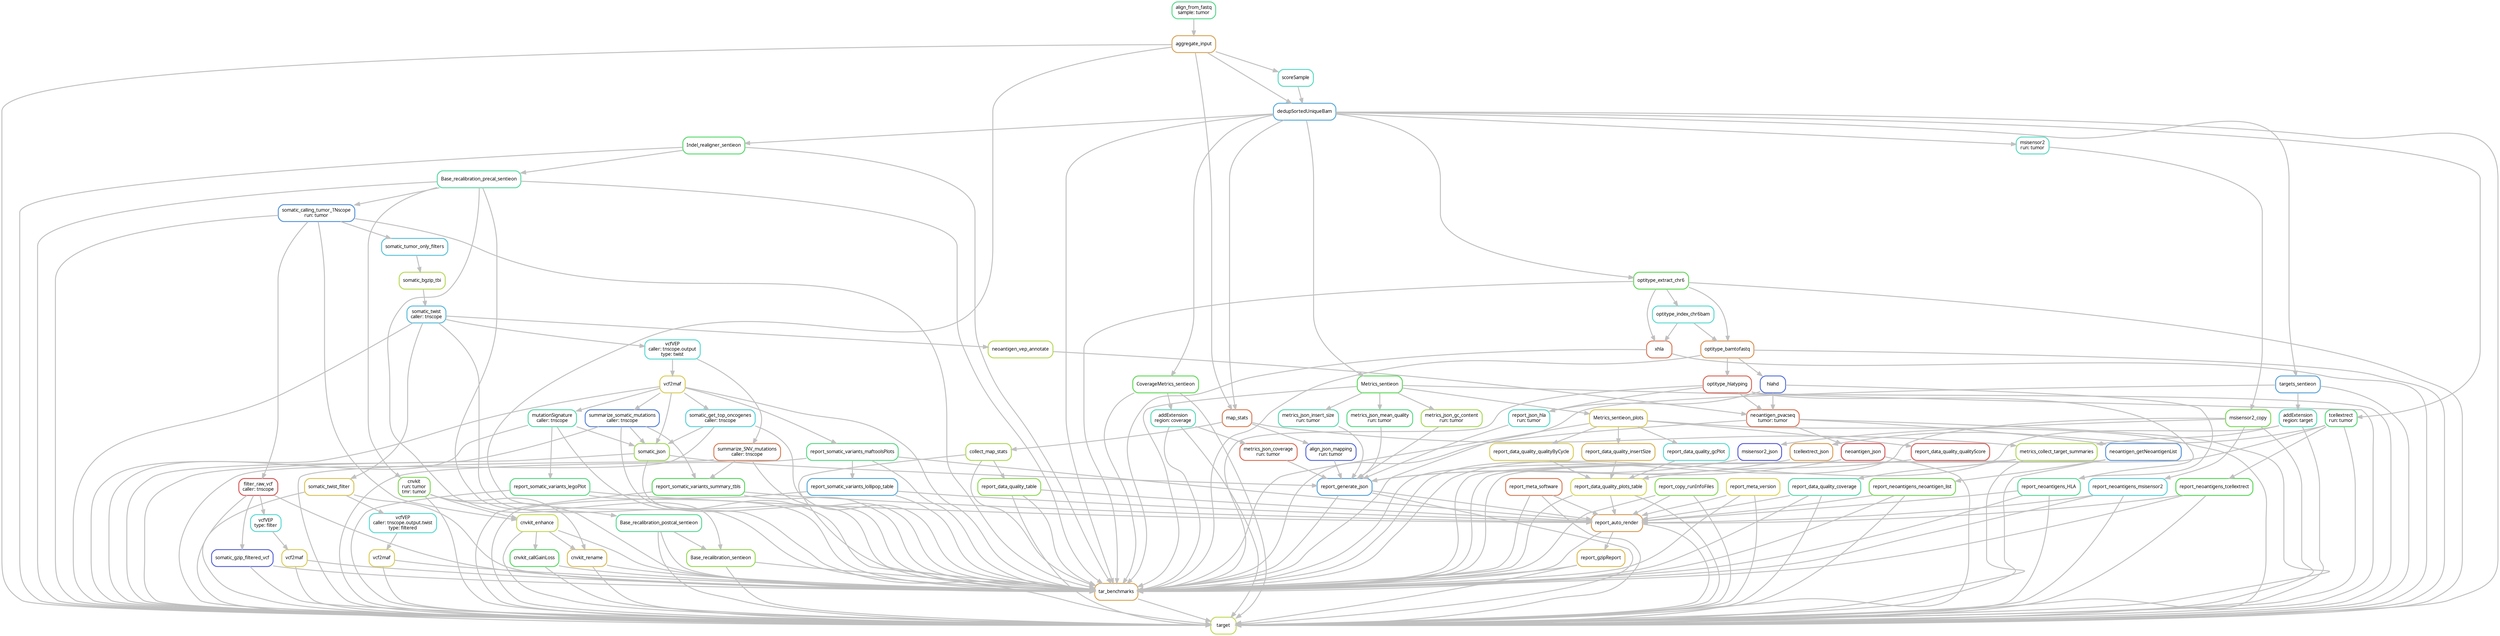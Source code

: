 digraph snakemake_dag {
    graph[bgcolor=white, margin=0];
    node[shape=box, style=rounded, fontname=sans,                 fontsize=10, penwidth=2];
    edge[penwidth=2, color=grey];
	0[label = "target", color = "0.20 0.6 0.85", style="rounded"];
	1[label = "aggregate_input", color = "0.10 0.6 0.85", style="rounded"];
	2[label = "align_from_fastq\nsample: tumor", color = "0.40 0.6 0.85", style="rounded"];
	3[label = "dedupSortedUniqueBam", color = "0.56 0.6 0.85", style="rounded"];
	4[label = "scoreSample", color = "0.47 0.6 0.85", style="rounded"];
	5[label = "collect_map_stats", color = "0.22 0.6 0.85", style="rounded"];
	6[label = "map_stats", color = "0.05 0.6 0.85", style="rounded"];
	7[label = "Metrics_sentieon", color = "0.33 0.6 0.85", style="rounded"];
	8[label = "Metrics_sentieon_plots", color = "0.15 0.6 0.85", style="rounded"];
	9[label = "metrics_collect_target_summaries", color = "0.22 0.6 0.85", style="rounded"];
	10[label = "addExtension\nregion: target", color = "0.46 0.6 0.85", style="rounded"];
	11[label = "targets_sentieon", color = "0.57 0.6 0.85", style="rounded"];
	12[label = "Indel_realigner_sentieon", color = "0.36 0.6 0.85", style="rounded"];
	13[label = "Base_recalibration_precal_sentieon", color = "0.43 0.6 0.85", style="rounded"];
	14[label = "Base_recalibration_postcal_sentieon", color = "0.41 0.6 0.85", style="rounded"];
	15[label = "Base_recalibration_sentieon", color = "0.25 0.6 0.85", style="rounded"];
	16[label = "somatic_calling_tumor_TNscope\nrun: tumor", color = "0.59 0.6 0.85", style="rounded"];
	17[label = "somatic_twist\ncaller: tnscope", color = "0.54 0.6 0.85", style="rounded"];
	18[label = "somatic_bgzip_tbi", color = "0.21 0.6 0.85", style="rounded"];
	19[label = "somatic_tumor_only_filters", color = "0.53 0.6 0.85", style="rounded"];
	20[label = "vcf2maf", color = "0.15 0.6 0.85", style="rounded"];
	21[label = "vcfVEP\ncaller: tnscope.output\ntype: twist", color = "0.49 0.6 0.85", style="rounded"];
	22[label = "somatic_twist_filter", color = "0.14 0.6 0.85", style="rounded"];
	23[label = "vcf2maf", color = "0.15 0.6 0.85", style="rounded"];
	24[label = "vcfVEP\ncaller: tnscope.output.twist\ntype: filtered", color = "0.49 0.6 0.85", style="rounded"];
	25[label = "filter_raw_vcf\ncaller: tnscope", color = "0.00 0.6 0.85", style="rounded"];
	26[label = "somatic_gzip_filtered_vcf", color = "0.65 0.6 0.85", style="rounded"];
	27[label = "vcf2maf", color = "0.15 0.6 0.85", style="rounded"];
	28[label = "vcfVEP\ntype: filter", color = "0.49 0.6 0.85", style="rounded"];
	29[label = "mutationSignature\ncaller: tnscope", color = "0.44 0.6 0.85", style="rounded"];
	30[label = "summarize_SNV_mutations\ncaller: tnscope", color = "0.05 0.6 0.85", style="rounded"];
	31[label = "summarize_somatic_mutations\ncaller: tnscope", color = "0.61 0.6 0.85", style="rounded"];
	32[label = "somatic_get_top_oncogenes\ncaller: tnscope", color = "0.51 0.6 0.85", style="rounded"];
	33[label = "somatic_json", color = "0.24 0.6 0.85", style="rounded"];
	34[label = "cnvkit\nrun: tumor\ntmr: tumor", color = "0.28 0.6 0.85", style="rounded"];
	35[label = "cnvkit_enhance", color = "0.19 0.6 0.85", style="rounded"];
	36[label = "cnvkit_callGainLoss", color = "0.35 0.6 0.85", style="rounded"];
	37[label = "cnvkit_rename", color = "0.13 0.6 0.85", style="rounded"];
	38[label = "neoantigen_pvacseq\ntumor: tumor", color = "0.04 0.6 0.85", style="rounded"];
	39[label = "neoantigen_vep_annotate", color = "0.21 0.6 0.85", style="rounded"];
	40[label = "optitype_hlatyping", color = "0.02 0.6 0.85", style="rounded"];
	41[label = "optitype_bamtofastq", color = "0.08 0.6 0.85", style="rounded"];
	42[label = "optitype_extract_chr6", color = "0.32 0.6 0.85", style="rounded"];
	43[label = "optitype_index_chr6bam", color = "0.49 0.6 0.85", style="rounded"];
	44[label = "hlahd", color = "0.63 0.6 0.85", style="rounded"];
	45[label = "neoantigen_getNeoantigenList", color = "0.59 0.6 0.85", style="rounded"];
	46[label = "neoantigen_json", color = "0.00 0.6 0.85", style="rounded"];
	47[label = "msisensor2_copy", color = "0.29 0.6 0.85", style="rounded"];
	48[label = "msisensor2\nrun: tumor", color = "0.47 0.6 0.85", style="rounded"];
	49[label = "tcellextrect\nrun: tumor", color = "0.38 0.6 0.85", style="rounded"];
	50[label = "CoverageMetrics_sentieon", color = "0.32 0.6 0.85", style="rounded"];
	51[label = "addExtension\nregion: coverage", color = "0.46 0.6 0.85", style="rounded"];
	52[label = "xhla", color = "0.04 0.6 0.85", style="rounded"];
	53[label = "report_copy_runInfoFiles", color = "0.27 0.6 0.85", style="rounded"];
	54[label = "report_meta_version", color = "0.16 0.6 0.85", style="rounded"];
	55[label = "report_meta_software", color = "0.05 0.6 0.85", style="rounded"];
	56[label = "report_data_quality_table", color = "0.26 0.6 0.85", style="rounded"];
	57[label = "report_data_quality_plots_table", color = "0.17 0.6 0.85", style="rounded"];
	58[label = "report_data_quality_gcPlot", color = "0.49 0.6 0.85", style="rounded"];
	59[label = "report_data_quality_qualityScore", color = "0.01 0.6 0.85", style="rounded"];
	60[label = "report_data_quality_qualityByCycle", color = "0.15 0.6 0.85", style="rounded"];
	61[label = "report_data_quality_insertSize", color = "0.12 0.6 0.85", style="rounded"];
	62[label = "report_data_quality_coverage", color = "0.44 0.6 0.85", style="rounded"];
	63[label = "report_somatic_variants_maftoolsPlots", color = "0.39 0.6 0.85", style="rounded"];
	64[label = "report_somatic_variants_summary_tbls", color = "0.34 0.6 0.85", style="rounded"];
	65[label = "report_somatic_variants_legoPlot", color = "0.39 0.6 0.85", style="rounded"];
	66[label = "report_somatic_variants_lollipop_table", color = "0.56 0.6 0.85", style="rounded"];
	67[label = "report_neoantigens_HLA", color = "0.42 0.6 0.85", style="rounded"];
	68[label = "report_neoantigens_neoantigen_list", color = "0.29 0.6 0.85", style="rounded"];
	69[label = "report_neoantigens_tcellextrect", color = "0.33 0.6 0.85", style="rounded"];
	70[label = "report_neoantigens_msisensor2", color = "0.51 0.6 0.85", style="rounded"];
	71[label = "report_generate_json", color = "0.57 0.6 0.85", style="rounded"];
	72[label = "align_json_mapping\nrun: tumor", color = "0.64 0.6 0.85", style="rounded"];
	73[label = "metrics_json_coverage\nrun: tumor", color = "0.03 0.6 0.85", style="rounded"];
	74[label = "metrics_json_gc_content\nrun: tumor", color = "0.23 0.6 0.85", style="rounded"];
	75[label = "metrics_json_insert_size\nrun: tumor", color = "0.45 0.6 0.85", style="rounded"];
	76[label = "metrics_json_mean_quality\nrun: tumor", color = "0.39 0.6 0.85", style="rounded"];
	77[label = "report_json_hla\nrun: tumor", color = "0.48 0.6 0.85", style="rounded"];
	78[label = "tcellextrect_json", color = "0.09 0.6 0.85", style="rounded"];
	79[label = "msisensor2_json", color = "0.66 0.6 0.85", style="rounded"];
	80[label = "report_auto_render", color = "0.09 0.6 0.85", style="rounded"];
	81[label = "report_gzipReport", color = "0.13 0.6 0.85", style="rounded"];
	82[label = "tar_benchmarks", color = "0.10 0.6 0.85", style="rounded"];
	1 -> 0
	3 -> 0
	5 -> 0
	7 -> 0
	8 -> 0
	9 -> 0
	12 -> 0
	13 -> 0
	14 -> 0
	15 -> 0
	16 -> 0
	17 -> 0
	20 -> 0
	22 -> 0
	23 -> 0
	25 -> 0
	26 -> 0
	27 -> 0
	29 -> 0
	30 -> 0
	31 -> 0
	32 -> 0
	33 -> 0
	34 -> 0
	35 -> 0
	36 -> 0
	37 -> 0
	38 -> 0
	45 -> 0
	46 -> 0
	47 -> 0
	49 -> 0
	50 -> 0
	51 -> 0
	11 -> 0
	10 -> 0
	40 -> 0
	42 -> 0
	41 -> 0
	52 -> 0
	53 -> 0
	54 -> 0
	55 -> 0
	56 -> 0
	57 -> 0
	62 -> 0
	63 -> 0
	64 -> 0
	65 -> 0
	66 -> 0
	67 -> 0
	68 -> 0
	69 -> 0
	70 -> 0
	71 -> 0
	80 -> 0
	81 -> 0
	82 -> 0
	2 -> 1
	1 -> 3
	4 -> 3
	1 -> 4
	6 -> 5
	1 -> 6
	3 -> 6
	3 -> 7
	7 -> 8
	10 -> 9
	6 -> 9
	11 -> 10
	3 -> 11
	3 -> 12
	12 -> 13
	13 -> 14
	14 -> 15
	13 -> 15
	13 -> 16
	18 -> 17
	19 -> 18
	16 -> 19
	21 -> 20
	17 -> 21
	17 -> 22
	24 -> 23
	22 -> 24
	16 -> 25
	25 -> 26
	28 -> 27
	25 -> 28
	20 -> 29
	21 -> 30
	20 -> 31
	20 -> 32
	20 -> 33
	29 -> 33
	31 -> 33
	32 -> 33
	13 -> 34
	34 -> 35
	16 -> 35
	35 -> 36
	34 -> 37
	35 -> 37
	39 -> 38
	40 -> 38
	44 -> 38
	17 -> 39
	41 -> 40
	42 -> 41
	43 -> 41
	3 -> 42
	42 -> 43
	41 -> 44
	38 -> 45
	38 -> 46
	48 -> 47
	3 -> 48
	3 -> 49
	3 -> 50
	50 -> 51
	42 -> 52
	43 -> 52
	5 -> 56
	58 -> 57
	59 -> 57
	60 -> 57
	61 -> 57
	8 -> 58
	8 -> 59
	8 -> 60
	8 -> 61
	9 -> 62
	20 -> 63
	31 -> 64
	30 -> 64
	29 -> 65
	63 -> 66
	40 -> 67
	44 -> 67
	45 -> 68
	49 -> 69
	47 -> 70
	72 -> 71
	73 -> 71
	74 -> 71
	75 -> 71
	76 -> 71
	77 -> 71
	33 -> 71
	46 -> 71
	78 -> 71
	79 -> 71
	6 -> 72
	51 -> 73
	7 -> 74
	7 -> 75
	7 -> 76
	40 -> 77
	44 -> 77
	49 -> 78
	47 -> 79
	53 -> 80
	54 -> 80
	55 -> 80
	56 -> 80
	57 -> 80
	62 -> 80
	63 -> 80
	64 -> 80
	65 -> 80
	66 -> 80
	67 -> 80
	68 -> 80
	69 -> 80
	70 -> 80
	71 -> 80
	80 -> 81
	1 -> 82
	3 -> 82
	5 -> 82
	7 -> 82
	8 -> 82
	9 -> 82
	12 -> 82
	13 -> 82
	14 -> 82
	15 -> 82
	16 -> 82
	17 -> 82
	20 -> 82
	22 -> 82
	23 -> 82
	25 -> 82
	26 -> 82
	27 -> 82
	29 -> 82
	30 -> 82
	31 -> 82
	32 -> 82
	33 -> 82
	34 -> 82
	35 -> 82
	36 -> 82
	37 -> 82
	38 -> 82
	45 -> 82
	46 -> 82
	47 -> 82
	49 -> 82
	50 -> 82
	51 -> 82
	11 -> 82
	10 -> 82
	40 -> 82
	42 -> 82
	41 -> 82
	52 -> 82
	53 -> 82
	54 -> 82
	55 -> 82
	56 -> 82
	57 -> 82
	62 -> 82
	63 -> 82
	64 -> 82
	65 -> 82
	66 -> 82
	67 -> 82
	68 -> 82
	69 -> 82
	70 -> 82
	71 -> 82
	80 -> 82
	81 -> 82
}
